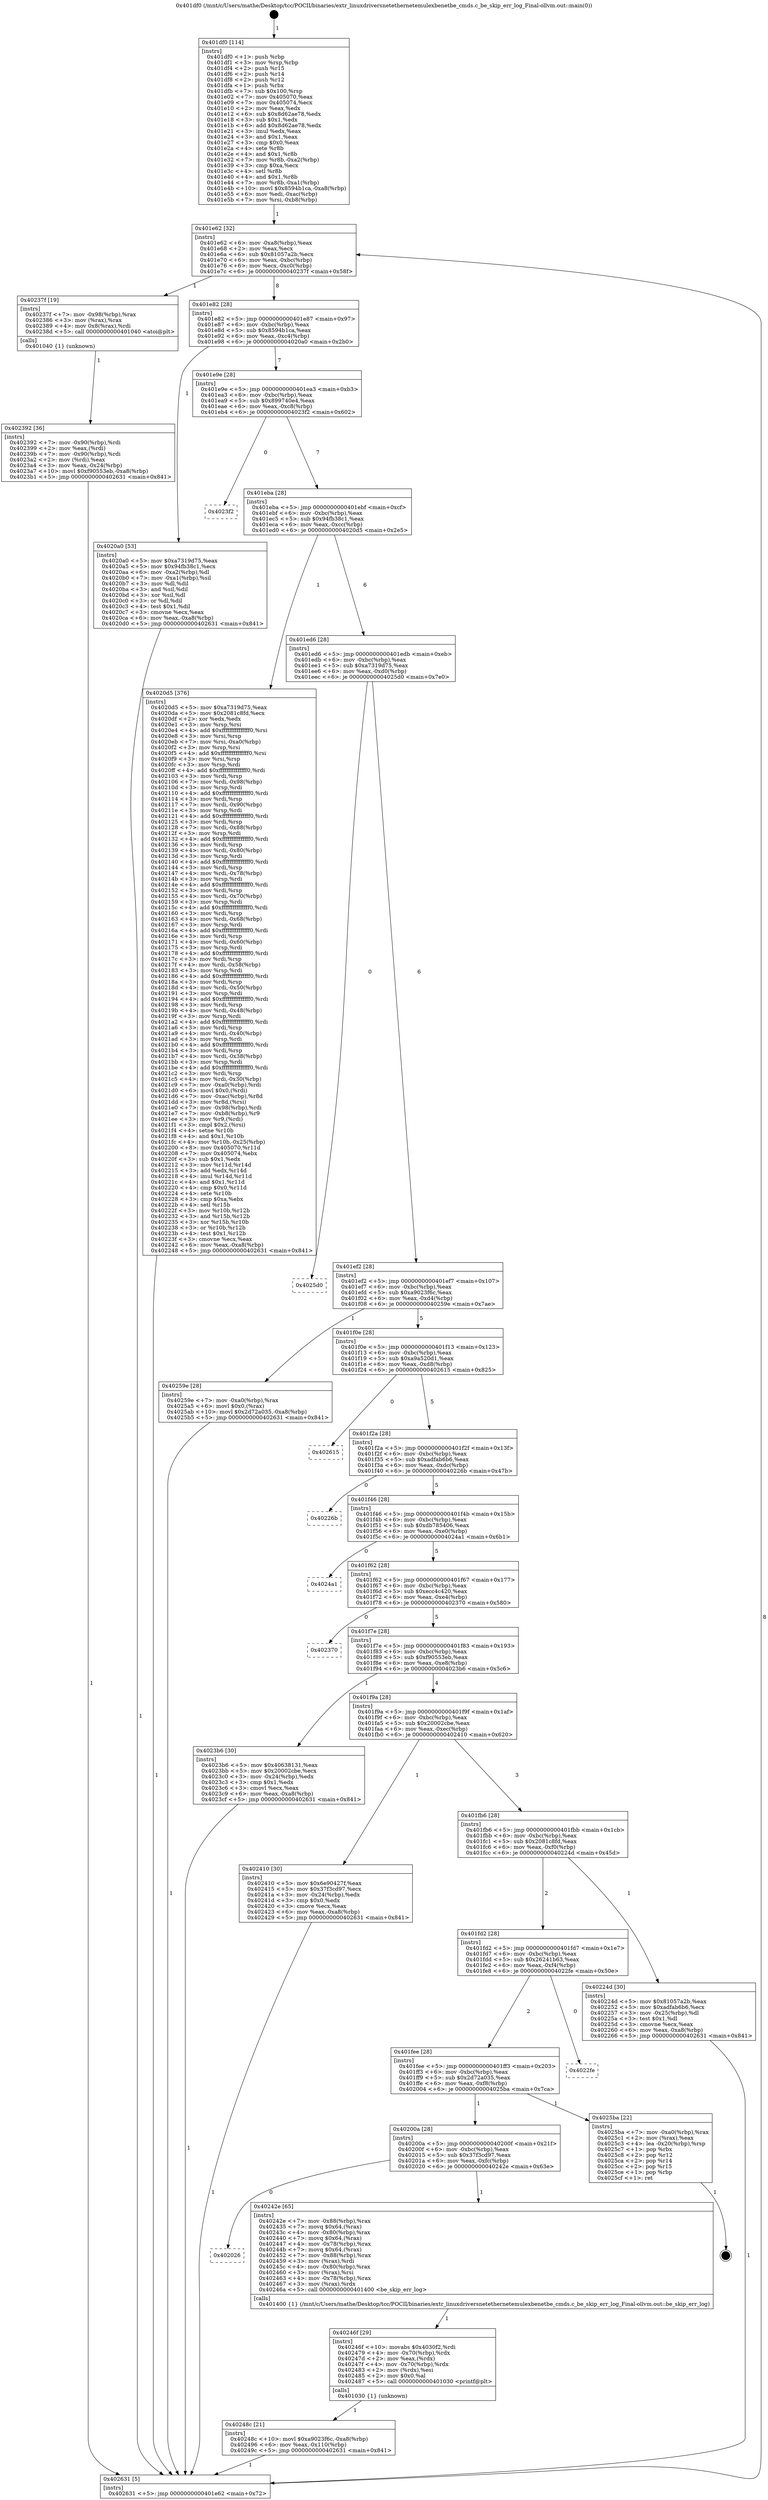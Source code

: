 digraph "0x401df0" {
  label = "0x401df0 (/mnt/c/Users/mathe/Desktop/tcc/POCII/binaries/extr_linuxdriversnetethernetemulexbenetbe_cmds.c_be_skip_err_log_Final-ollvm.out::main(0))"
  labelloc = "t"
  node[shape=record]

  Entry [label="",width=0.3,height=0.3,shape=circle,fillcolor=black,style=filled]
  "0x401e62" [label="{
     0x401e62 [32]\l
     | [instrs]\l
     &nbsp;&nbsp;0x401e62 \<+6\>: mov -0xa8(%rbp),%eax\l
     &nbsp;&nbsp;0x401e68 \<+2\>: mov %eax,%ecx\l
     &nbsp;&nbsp;0x401e6a \<+6\>: sub $0x81057a2b,%ecx\l
     &nbsp;&nbsp;0x401e70 \<+6\>: mov %eax,-0xbc(%rbp)\l
     &nbsp;&nbsp;0x401e76 \<+6\>: mov %ecx,-0xc0(%rbp)\l
     &nbsp;&nbsp;0x401e7c \<+6\>: je 000000000040237f \<main+0x58f\>\l
  }"]
  "0x40237f" [label="{
     0x40237f [19]\l
     | [instrs]\l
     &nbsp;&nbsp;0x40237f \<+7\>: mov -0x98(%rbp),%rax\l
     &nbsp;&nbsp;0x402386 \<+3\>: mov (%rax),%rax\l
     &nbsp;&nbsp;0x402389 \<+4\>: mov 0x8(%rax),%rdi\l
     &nbsp;&nbsp;0x40238d \<+5\>: call 0000000000401040 \<atoi@plt\>\l
     | [calls]\l
     &nbsp;&nbsp;0x401040 \{1\} (unknown)\l
  }"]
  "0x401e82" [label="{
     0x401e82 [28]\l
     | [instrs]\l
     &nbsp;&nbsp;0x401e82 \<+5\>: jmp 0000000000401e87 \<main+0x97\>\l
     &nbsp;&nbsp;0x401e87 \<+6\>: mov -0xbc(%rbp),%eax\l
     &nbsp;&nbsp;0x401e8d \<+5\>: sub $0x8594b1ca,%eax\l
     &nbsp;&nbsp;0x401e92 \<+6\>: mov %eax,-0xc4(%rbp)\l
     &nbsp;&nbsp;0x401e98 \<+6\>: je 00000000004020a0 \<main+0x2b0\>\l
  }"]
  Exit [label="",width=0.3,height=0.3,shape=circle,fillcolor=black,style=filled,peripheries=2]
  "0x4020a0" [label="{
     0x4020a0 [53]\l
     | [instrs]\l
     &nbsp;&nbsp;0x4020a0 \<+5\>: mov $0xa7319d75,%eax\l
     &nbsp;&nbsp;0x4020a5 \<+5\>: mov $0x94fb38c1,%ecx\l
     &nbsp;&nbsp;0x4020aa \<+6\>: mov -0xa2(%rbp),%dl\l
     &nbsp;&nbsp;0x4020b0 \<+7\>: mov -0xa1(%rbp),%sil\l
     &nbsp;&nbsp;0x4020b7 \<+3\>: mov %dl,%dil\l
     &nbsp;&nbsp;0x4020ba \<+3\>: and %sil,%dil\l
     &nbsp;&nbsp;0x4020bd \<+3\>: xor %sil,%dl\l
     &nbsp;&nbsp;0x4020c0 \<+3\>: or %dl,%dil\l
     &nbsp;&nbsp;0x4020c3 \<+4\>: test $0x1,%dil\l
     &nbsp;&nbsp;0x4020c7 \<+3\>: cmovne %ecx,%eax\l
     &nbsp;&nbsp;0x4020ca \<+6\>: mov %eax,-0xa8(%rbp)\l
     &nbsp;&nbsp;0x4020d0 \<+5\>: jmp 0000000000402631 \<main+0x841\>\l
  }"]
  "0x401e9e" [label="{
     0x401e9e [28]\l
     | [instrs]\l
     &nbsp;&nbsp;0x401e9e \<+5\>: jmp 0000000000401ea3 \<main+0xb3\>\l
     &nbsp;&nbsp;0x401ea3 \<+6\>: mov -0xbc(%rbp),%eax\l
     &nbsp;&nbsp;0x401ea9 \<+5\>: sub $0x899740e4,%eax\l
     &nbsp;&nbsp;0x401eae \<+6\>: mov %eax,-0xc8(%rbp)\l
     &nbsp;&nbsp;0x401eb4 \<+6\>: je 00000000004023f2 \<main+0x602\>\l
  }"]
  "0x402631" [label="{
     0x402631 [5]\l
     | [instrs]\l
     &nbsp;&nbsp;0x402631 \<+5\>: jmp 0000000000401e62 \<main+0x72\>\l
  }"]
  "0x401df0" [label="{
     0x401df0 [114]\l
     | [instrs]\l
     &nbsp;&nbsp;0x401df0 \<+1\>: push %rbp\l
     &nbsp;&nbsp;0x401df1 \<+3\>: mov %rsp,%rbp\l
     &nbsp;&nbsp;0x401df4 \<+2\>: push %r15\l
     &nbsp;&nbsp;0x401df6 \<+2\>: push %r14\l
     &nbsp;&nbsp;0x401df8 \<+2\>: push %r12\l
     &nbsp;&nbsp;0x401dfa \<+1\>: push %rbx\l
     &nbsp;&nbsp;0x401dfb \<+7\>: sub $0x100,%rsp\l
     &nbsp;&nbsp;0x401e02 \<+7\>: mov 0x405070,%eax\l
     &nbsp;&nbsp;0x401e09 \<+7\>: mov 0x405074,%ecx\l
     &nbsp;&nbsp;0x401e10 \<+2\>: mov %eax,%edx\l
     &nbsp;&nbsp;0x401e12 \<+6\>: sub $0x8d62ae78,%edx\l
     &nbsp;&nbsp;0x401e18 \<+3\>: sub $0x1,%edx\l
     &nbsp;&nbsp;0x401e1b \<+6\>: add $0x8d62ae78,%edx\l
     &nbsp;&nbsp;0x401e21 \<+3\>: imul %edx,%eax\l
     &nbsp;&nbsp;0x401e24 \<+3\>: and $0x1,%eax\l
     &nbsp;&nbsp;0x401e27 \<+3\>: cmp $0x0,%eax\l
     &nbsp;&nbsp;0x401e2a \<+4\>: sete %r8b\l
     &nbsp;&nbsp;0x401e2e \<+4\>: and $0x1,%r8b\l
     &nbsp;&nbsp;0x401e32 \<+7\>: mov %r8b,-0xa2(%rbp)\l
     &nbsp;&nbsp;0x401e39 \<+3\>: cmp $0xa,%ecx\l
     &nbsp;&nbsp;0x401e3c \<+4\>: setl %r8b\l
     &nbsp;&nbsp;0x401e40 \<+4\>: and $0x1,%r8b\l
     &nbsp;&nbsp;0x401e44 \<+7\>: mov %r8b,-0xa1(%rbp)\l
     &nbsp;&nbsp;0x401e4b \<+10\>: movl $0x8594b1ca,-0xa8(%rbp)\l
     &nbsp;&nbsp;0x401e55 \<+6\>: mov %edi,-0xac(%rbp)\l
     &nbsp;&nbsp;0x401e5b \<+7\>: mov %rsi,-0xb8(%rbp)\l
  }"]
  "0x40248c" [label="{
     0x40248c [21]\l
     | [instrs]\l
     &nbsp;&nbsp;0x40248c \<+10\>: movl $0xa9023f6c,-0xa8(%rbp)\l
     &nbsp;&nbsp;0x402496 \<+6\>: mov %eax,-0x110(%rbp)\l
     &nbsp;&nbsp;0x40249c \<+5\>: jmp 0000000000402631 \<main+0x841\>\l
  }"]
  "0x4023f2" [label="{
     0x4023f2\l
  }", style=dashed]
  "0x401eba" [label="{
     0x401eba [28]\l
     | [instrs]\l
     &nbsp;&nbsp;0x401eba \<+5\>: jmp 0000000000401ebf \<main+0xcf\>\l
     &nbsp;&nbsp;0x401ebf \<+6\>: mov -0xbc(%rbp),%eax\l
     &nbsp;&nbsp;0x401ec5 \<+5\>: sub $0x94fb38c1,%eax\l
     &nbsp;&nbsp;0x401eca \<+6\>: mov %eax,-0xcc(%rbp)\l
     &nbsp;&nbsp;0x401ed0 \<+6\>: je 00000000004020d5 \<main+0x2e5\>\l
  }"]
  "0x40246f" [label="{
     0x40246f [29]\l
     | [instrs]\l
     &nbsp;&nbsp;0x40246f \<+10\>: movabs $0x4030f2,%rdi\l
     &nbsp;&nbsp;0x402479 \<+4\>: mov -0x70(%rbp),%rdx\l
     &nbsp;&nbsp;0x40247d \<+2\>: mov %eax,(%rdx)\l
     &nbsp;&nbsp;0x40247f \<+4\>: mov -0x70(%rbp),%rdx\l
     &nbsp;&nbsp;0x402483 \<+2\>: mov (%rdx),%esi\l
     &nbsp;&nbsp;0x402485 \<+2\>: mov $0x0,%al\l
     &nbsp;&nbsp;0x402487 \<+5\>: call 0000000000401030 \<printf@plt\>\l
     | [calls]\l
     &nbsp;&nbsp;0x401030 \{1\} (unknown)\l
  }"]
  "0x4020d5" [label="{
     0x4020d5 [376]\l
     | [instrs]\l
     &nbsp;&nbsp;0x4020d5 \<+5\>: mov $0xa7319d75,%eax\l
     &nbsp;&nbsp;0x4020da \<+5\>: mov $0x2081c8fd,%ecx\l
     &nbsp;&nbsp;0x4020df \<+2\>: xor %edx,%edx\l
     &nbsp;&nbsp;0x4020e1 \<+3\>: mov %rsp,%rsi\l
     &nbsp;&nbsp;0x4020e4 \<+4\>: add $0xfffffffffffffff0,%rsi\l
     &nbsp;&nbsp;0x4020e8 \<+3\>: mov %rsi,%rsp\l
     &nbsp;&nbsp;0x4020eb \<+7\>: mov %rsi,-0xa0(%rbp)\l
     &nbsp;&nbsp;0x4020f2 \<+3\>: mov %rsp,%rsi\l
     &nbsp;&nbsp;0x4020f5 \<+4\>: add $0xfffffffffffffff0,%rsi\l
     &nbsp;&nbsp;0x4020f9 \<+3\>: mov %rsi,%rsp\l
     &nbsp;&nbsp;0x4020fc \<+3\>: mov %rsp,%rdi\l
     &nbsp;&nbsp;0x4020ff \<+4\>: add $0xfffffffffffffff0,%rdi\l
     &nbsp;&nbsp;0x402103 \<+3\>: mov %rdi,%rsp\l
     &nbsp;&nbsp;0x402106 \<+7\>: mov %rdi,-0x98(%rbp)\l
     &nbsp;&nbsp;0x40210d \<+3\>: mov %rsp,%rdi\l
     &nbsp;&nbsp;0x402110 \<+4\>: add $0xfffffffffffffff0,%rdi\l
     &nbsp;&nbsp;0x402114 \<+3\>: mov %rdi,%rsp\l
     &nbsp;&nbsp;0x402117 \<+7\>: mov %rdi,-0x90(%rbp)\l
     &nbsp;&nbsp;0x40211e \<+3\>: mov %rsp,%rdi\l
     &nbsp;&nbsp;0x402121 \<+4\>: add $0xfffffffffffffff0,%rdi\l
     &nbsp;&nbsp;0x402125 \<+3\>: mov %rdi,%rsp\l
     &nbsp;&nbsp;0x402128 \<+7\>: mov %rdi,-0x88(%rbp)\l
     &nbsp;&nbsp;0x40212f \<+3\>: mov %rsp,%rdi\l
     &nbsp;&nbsp;0x402132 \<+4\>: add $0xfffffffffffffff0,%rdi\l
     &nbsp;&nbsp;0x402136 \<+3\>: mov %rdi,%rsp\l
     &nbsp;&nbsp;0x402139 \<+4\>: mov %rdi,-0x80(%rbp)\l
     &nbsp;&nbsp;0x40213d \<+3\>: mov %rsp,%rdi\l
     &nbsp;&nbsp;0x402140 \<+4\>: add $0xfffffffffffffff0,%rdi\l
     &nbsp;&nbsp;0x402144 \<+3\>: mov %rdi,%rsp\l
     &nbsp;&nbsp;0x402147 \<+4\>: mov %rdi,-0x78(%rbp)\l
     &nbsp;&nbsp;0x40214b \<+3\>: mov %rsp,%rdi\l
     &nbsp;&nbsp;0x40214e \<+4\>: add $0xfffffffffffffff0,%rdi\l
     &nbsp;&nbsp;0x402152 \<+3\>: mov %rdi,%rsp\l
     &nbsp;&nbsp;0x402155 \<+4\>: mov %rdi,-0x70(%rbp)\l
     &nbsp;&nbsp;0x402159 \<+3\>: mov %rsp,%rdi\l
     &nbsp;&nbsp;0x40215c \<+4\>: add $0xfffffffffffffff0,%rdi\l
     &nbsp;&nbsp;0x402160 \<+3\>: mov %rdi,%rsp\l
     &nbsp;&nbsp;0x402163 \<+4\>: mov %rdi,-0x68(%rbp)\l
     &nbsp;&nbsp;0x402167 \<+3\>: mov %rsp,%rdi\l
     &nbsp;&nbsp;0x40216a \<+4\>: add $0xfffffffffffffff0,%rdi\l
     &nbsp;&nbsp;0x40216e \<+3\>: mov %rdi,%rsp\l
     &nbsp;&nbsp;0x402171 \<+4\>: mov %rdi,-0x60(%rbp)\l
     &nbsp;&nbsp;0x402175 \<+3\>: mov %rsp,%rdi\l
     &nbsp;&nbsp;0x402178 \<+4\>: add $0xfffffffffffffff0,%rdi\l
     &nbsp;&nbsp;0x40217c \<+3\>: mov %rdi,%rsp\l
     &nbsp;&nbsp;0x40217f \<+4\>: mov %rdi,-0x58(%rbp)\l
     &nbsp;&nbsp;0x402183 \<+3\>: mov %rsp,%rdi\l
     &nbsp;&nbsp;0x402186 \<+4\>: add $0xfffffffffffffff0,%rdi\l
     &nbsp;&nbsp;0x40218a \<+3\>: mov %rdi,%rsp\l
     &nbsp;&nbsp;0x40218d \<+4\>: mov %rdi,-0x50(%rbp)\l
     &nbsp;&nbsp;0x402191 \<+3\>: mov %rsp,%rdi\l
     &nbsp;&nbsp;0x402194 \<+4\>: add $0xfffffffffffffff0,%rdi\l
     &nbsp;&nbsp;0x402198 \<+3\>: mov %rdi,%rsp\l
     &nbsp;&nbsp;0x40219b \<+4\>: mov %rdi,-0x48(%rbp)\l
     &nbsp;&nbsp;0x40219f \<+3\>: mov %rsp,%rdi\l
     &nbsp;&nbsp;0x4021a2 \<+4\>: add $0xfffffffffffffff0,%rdi\l
     &nbsp;&nbsp;0x4021a6 \<+3\>: mov %rdi,%rsp\l
     &nbsp;&nbsp;0x4021a9 \<+4\>: mov %rdi,-0x40(%rbp)\l
     &nbsp;&nbsp;0x4021ad \<+3\>: mov %rsp,%rdi\l
     &nbsp;&nbsp;0x4021b0 \<+4\>: add $0xfffffffffffffff0,%rdi\l
     &nbsp;&nbsp;0x4021b4 \<+3\>: mov %rdi,%rsp\l
     &nbsp;&nbsp;0x4021b7 \<+4\>: mov %rdi,-0x38(%rbp)\l
     &nbsp;&nbsp;0x4021bb \<+3\>: mov %rsp,%rdi\l
     &nbsp;&nbsp;0x4021be \<+4\>: add $0xfffffffffffffff0,%rdi\l
     &nbsp;&nbsp;0x4021c2 \<+3\>: mov %rdi,%rsp\l
     &nbsp;&nbsp;0x4021c5 \<+4\>: mov %rdi,-0x30(%rbp)\l
     &nbsp;&nbsp;0x4021c9 \<+7\>: mov -0xa0(%rbp),%rdi\l
     &nbsp;&nbsp;0x4021d0 \<+6\>: movl $0x0,(%rdi)\l
     &nbsp;&nbsp;0x4021d6 \<+7\>: mov -0xac(%rbp),%r8d\l
     &nbsp;&nbsp;0x4021dd \<+3\>: mov %r8d,(%rsi)\l
     &nbsp;&nbsp;0x4021e0 \<+7\>: mov -0x98(%rbp),%rdi\l
     &nbsp;&nbsp;0x4021e7 \<+7\>: mov -0xb8(%rbp),%r9\l
     &nbsp;&nbsp;0x4021ee \<+3\>: mov %r9,(%rdi)\l
     &nbsp;&nbsp;0x4021f1 \<+3\>: cmpl $0x2,(%rsi)\l
     &nbsp;&nbsp;0x4021f4 \<+4\>: setne %r10b\l
     &nbsp;&nbsp;0x4021f8 \<+4\>: and $0x1,%r10b\l
     &nbsp;&nbsp;0x4021fc \<+4\>: mov %r10b,-0x25(%rbp)\l
     &nbsp;&nbsp;0x402200 \<+8\>: mov 0x405070,%r11d\l
     &nbsp;&nbsp;0x402208 \<+7\>: mov 0x405074,%ebx\l
     &nbsp;&nbsp;0x40220f \<+3\>: sub $0x1,%edx\l
     &nbsp;&nbsp;0x402212 \<+3\>: mov %r11d,%r14d\l
     &nbsp;&nbsp;0x402215 \<+3\>: add %edx,%r14d\l
     &nbsp;&nbsp;0x402218 \<+4\>: imul %r14d,%r11d\l
     &nbsp;&nbsp;0x40221c \<+4\>: and $0x1,%r11d\l
     &nbsp;&nbsp;0x402220 \<+4\>: cmp $0x0,%r11d\l
     &nbsp;&nbsp;0x402224 \<+4\>: sete %r10b\l
     &nbsp;&nbsp;0x402228 \<+3\>: cmp $0xa,%ebx\l
     &nbsp;&nbsp;0x40222b \<+4\>: setl %r15b\l
     &nbsp;&nbsp;0x40222f \<+3\>: mov %r10b,%r12b\l
     &nbsp;&nbsp;0x402232 \<+3\>: and %r15b,%r12b\l
     &nbsp;&nbsp;0x402235 \<+3\>: xor %r15b,%r10b\l
     &nbsp;&nbsp;0x402238 \<+3\>: or %r10b,%r12b\l
     &nbsp;&nbsp;0x40223b \<+4\>: test $0x1,%r12b\l
     &nbsp;&nbsp;0x40223f \<+3\>: cmovne %ecx,%eax\l
     &nbsp;&nbsp;0x402242 \<+6\>: mov %eax,-0xa8(%rbp)\l
     &nbsp;&nbsp;0x402248 \<+5\>: jmp 0000000000402631 \<main+0x841\>\l
  }"]
  "0x401ed6" [label="{
     0x401ed6 [28]\l
     | [instrs]\l
     &nbsp;&nbsp;0x401ed6 \<+5\>: jmp 0000000000401edb \<main+0xeb\>\l
     &nbsp;&nbsp;0x401edb \<+6\>: mov -0xbc(%rbp),%eax\l
     &nbsp;&nbsp;0x401ee1 \<+5\>: sub $0xa7319d75,%eax\l
     &nbsp;&nbsp;0x401ee6 \<+6\>: mov %eax,-0xd0(%rbp)\l
     &nbsp;&nbsp;0x401eec \<+6\>: je 00000000004025d0 \<main+0x7e0\>\l
  }"]
  "0x402026" [label="{
     0x402026\l
  }", style=dashed]
  "0x40242e" [label="{
     0x40242e [65]\l
     | [instrs]\l
     &nbsp;&nbsp;0x40242e \<+7\>: mov -0x88(%rbp),%rax\l
     &nbsp;&nbsp;0x402435 \<+7\>: movq $0x64,(%rax)\l
     &nbsp;&nbsp;0x40243c \<+4\>: mov -0x80(%rbp),%rax\l
     &nbsp;&nbsp;0x402440 \<+7\>: movq $0x64,(%rax)\l
     &nbsp;&nbsp;0x402447 \<+4\>: mov -0x78(%rbp),%rax\l
     &nbsp;&nbsp;0x40244b \<+7\>: movq $0x64,(%rax)\l
     &nbsp;&nbsp;0x402452 \<+7\>: mov -0x88(%rbp),%rax\l
     &nbsp;&nbsp;0x402459 \<+3\>: mov (%rax),%rdi\l
     &nbsp;&nbsp;0x40245c \<+4\>: mov -0x80(%rbp),%rax\l
     &nbsp;&nbsp;0x402460 \<+3\>: mov (%rax),%rsi\l
     &nbsp;&nbsp;0x402463 \<+4\>: mov -0x78(%rbp),%rax\l
     &nbsp;&nbsp;0x402467 \<+3\>: mov (%rax),%rdx\l
     &nbsp;&nbsp;0x40246a \<+5\>: call 0000000000401400 \<be_skip_err_log\>\l
     | [calls]\l
     &nbsp;&nbsp;0x401400 \{1\} (/mnt/c/Users/mathe/Desktop/tcc/POCII/binaries/extr_linuxdriversnetethernetemulexbenetbe_cmds.c_be_skip_err_log_Final-ollvm.out::be_skip_err_log)\l
  }"]
  "0x4025d0" [label="{
     0x4025d0\l
  }", style=dashed]
  "0x401ef2" [label="{
     0x401ef2 [28]\l
     | [instrs]\l
     &nbsp;&nbsp;0x401ef2 \<+5\>: jmp 0000000000401ef7 \<main+0x107\>\l
     &nbsp;&nbsp;0x401ef7 \<+6\>: mov -0xbc(%rbp),%eax\l
     &nbsp;&nbsp;0x401efd \<+5\>: sub $0xa9023f6c,%eax\l
     &nbsp;&nbsp;0x401f02 \<+6\>: mov %eax,-0xd4(%rbp)\l
     &nbsp;&nbsp;0x401f08 \<+6\>: je 000000000040259e \<main+0x7ae\>\l
  }"]
  "0x40200a" [label="{
     0x40200a [28]\l
     | [instrs]\l
     &nbsp;&nbsp;0x40200a \<+5\>: jmp 000000000040200f \<main+0x21f\>\l
     &nbsp;&nbsp;0x40200f \<+6\>: mov -0xbc(%rbp),%eax\l
     &nbsp;&nbsp;0x402015 \<+5\>: sub $0x37f3cd97,%eax\l
     &nbsp;&nbsp;0x40201a \<+6\>: mov %eax,-0xfc(%rbp)\l
     &nbsp;&nbsp;0x402020 \<+6\>: je 000000000040242e \<main+0x63e\>\l
  }"]
  "0x40259e" [label="{
     0x40259e [28]\l
     | [instrs]\l
     &nbsp;&nbsp;0x40259e \<+7\>: mov -0xa0(%rbp),%rax\l
     &nbsp;&nbsp;0x4025a5 \<+6\>: movl $0x0,(%rax)\l
     &nbsp;&nbsp;0x4025ab \<+10\>: movl $0x2d72a035,-0xa8(%rbp)\l
     &nbsp;&nbsp;0x4025b5 \<+5\>: jmp 0000000000402631 \<main+0x841\>\l
  }"]
  "0x401f0e" [label="{
     0x401f0e [28]\l
     | [instrs]\l
     &nbsp;&nbsp;0x401f0e \<+5\>: jmp 0000000000401f13 \<main+0x123\>\l
     &nbsp;&nbsp;0x401f13 \<+6\>: mov -0xbc(%rbp),%eax\l
     &nbsp;&nbsp;0x401f19 \<+5\>: sub $0xa9a520d1,%eax\l
     &nbsp;&nbsp;0x401f1e \<+6\>: mov %eax,-0xd8(%rbp)\l
     &nbsp;&nbsp;0x401f24 \<+6\>: je 0000000000402615 \<main+0x825\>\l
  }"]
  "0x4025ba" [label="{
     0x4025ba [22]\l
     | [instrs]\l
     &nbsp;&nbsp;0x4025ba \<+7\>: mov -0xa0(%rbp),%rax\l
     &nbsp;&nbsp;0x4025c1 \<+2\>: mov (%rax),%eax\l
     &nbsp;&nbsp;0x4025c3 \<+4\>: lea -0x20(%rbp),%rsp\l
     &nbsp;&nbsp;0x4025c7 \<+1\>: pop %rbx\l
     &nbsp;&nbsp;0x4025c8 \<+2\>: pop %r12\l
     &nbsp;&nbsp;0x4025ca \<+2\>: pop %r14\l
     &nbsp;&nbsp;0x4025cc \<+2\>: pop %r15\l
     &nbsp;&nbsp;0x4025ce \<+1\>: pop %rbp\l
     &nbsp;&nbsp;0x4025cf \<+1\>: ret\l
  }"]
  "0x402615" [label="{
     0x402615\l
  }", style=dashed]
  "0x401f2a" [label="{
     0x401f2a [28]\l
     | [instrs]\l
     &nbsp;&nbsp;0x401f2a \<+5\>: jmp 0000000000401f2f \<main+0x13f\>\l
     &nbsp;&nbsp;0x401f2f \<+6\>: mov -0xbc(%rbp),%eax\l
     &nbsp;&nbsp;0x401f35 \<+5\>: sub $0xadfab6b6,%eax\l
     &nbsp;&nbsp;0x401f3a \<+6\>: mov %eax,-0xdc(%rbp)\l
     &nbsp;&nbsp;0x401f40 \<+6\>: je 000000000040226b \<main+0x47b\>\l
  }"]
  "0x401fee" [label="{
     0x401fee [28]\l
     | [instrs]\l
     &nbsp;&nbsp;0x401fee \<+5\>: jmp 0000000000401ff3 \<main+0x203\>\l
     &nbsp;&nbsp;0x401ff3 \<+6\>: mov -0xbc(%rbp),%eax\l
     &nbsp;&nbsp;0x401ff9 \<+5\>: sub $0x2d72a035,%eax\l
     &nbsp;&nbsp;0x401ffe \<+6\>: mov %eax,-0xf8(%rbp)\l
     &nbsp;&nbsp;0x402004 \<+6\>: je 00000000004025ba \<main+0x7ca\>\l
  }"]
  "0x40226b" [label="{
     0x40226b\l
  }", style=dashed]
  "0x401f46" [label="{
     0x401f46 [28]\l
     | [instrs]\l
     &nbsp;&nbsp;0x401f46 \<+5\>: jmp 0000000000401f4b \<main+0x15b\>\l
     &nbsp;&nbsp;0x401f4b \<+6\>: mov -0xbc(%rbp),%eax\l
     &nbsp;&nbsp;0x401f51 \<+5\>: sub $0xdb785406,%eax\l
     &nbsp;&nbsp;0x401f56 \<+6\>: mov %eax,-0xe0(%rbp)\l
     &nbsp;&nbsp;0x401f5c \<+6\>: je 00000000004024a1 \<main+0x6b1\>\l
  }"]
  "0x4022fe" [label="{
     0x4022fe\l
  }", style=dashed]
  "0x4024a1" [label="{
     0x4024a1\l
  }", style=dashed]
  "0x401f62" [label="{
     0x401f62 [28]\l
     | [instrs]\l
     &nbsp;&nbsp;0x401f62 \<+5\>: jmp 0000000000401f67 \<main+0x177\>\l
     &nbsp;&nbsp;0x401f67 \<+6\>: mov -0xbc(%rbp),%eax\l
     &nbsp;&nbsp;0x401f6d \<+5\>: sub $0xecc4c420,%eax\l
     &nbsp;&nbsp;0x401f72 \<+6\>: mov %eax,-0xe4(%rbp)\l
     &nbsp;&nbsp;0x401f78 \<+6\>: je 0000000000402370 \<main+0x580\>\l
  }"]
  "0x402392" [label="{
     0x402392 [36]\l
     | [instrs]\l
     &nbsp;&nbsp;0x402392 \<+7\>: mov -0x90(%rbp),%rdi\l
     &nbsp;&nbsp;0x402399 \<+2\>: mov %eax,(%rdi)\l
     &nbsp;&nbsp;0x40239b \<+7\>: mov -0x90(%rbp),%rdi\l
     &nbsp;&nbsp;0x4023a2 \<+2\>: mov (%rdi),%eax\l
     &nbsp;&nbsp;0x4023a4 \<+3\>: mov %eax,-0x24(%rbp)\l
     &nbsp;&nbsp;0x4023a7 \<+10\>: movl $0xf90553eb,-0xa8(%rbp)\l
     &nbsp;&nbsp;0x4023b1 \<+5\>: jmp 0000000000402631 \<main+0x841\>\l
  }"]
  "0x402370" [label="{
     0x402370\l
  }", style=dashed]
  "0x401f7e" [label="{
     0x401f7e [28]\l
     | [instrs]\l
     &nbsp;&nbsp;0x401f7e \<+5\>: jmp 0000000000401f83 \<main+0x193\>\l
     &nbsp;&nbsp;0x401f83 \<+6\>: mov -0xbc(%rbp),%eax\l
     &nbsp;&nbsp;0x401f89 \<+5\>: sub $0xf90553eb,%eax\l
     &nbsp;&nbsp;0x401f8e \<+6\>: mov %eax,-0xe8(%rbp)\l
     &nbsp;&nbsp;0x401f94 \<+6\>: je 00000000004023b6 \<main+0x5c6\>\l
  }"]
  "0x401fd2" [label="{
     0x401fd2 [28]\l
     | [instrs]\l
     &nbsp;&nbsp;0x401fd2 \<+5\>: jmp 0000000000401fd7 \<main+0x1e7\>\l
     &nbsp;&nbsp;0x401fd7 \<+6\>: mov -0xbc(%rbp),%eax\l
     &nbsp;&nbsp;0x401fdd \<+5\>: sub $0x26241b63,%eax\l
     &nbsp;&nbsp;0x401fe2 \<+6\>: mov %eax,-0xf4(%rbp)\l
     &nbsp;&nbsp;0x401fe8 \<+6\>: je 00000000004022fe \<main+0x50e\>\l
  }"]
  "0x4023b6" [label="{
     0x4023b6 [30]\l
     | [instrs]\l
     &nbsp;&nbsp;0x4023b6 \<+5\>: mov $0x40638131,%eax\l
     &nbsp;&nbsp;0x4023bb \<+5\>: mov $0x20002cbe,%ecx\l
     &nbsp;&nbsp;0x4023c0 \<+3\>: mov -0x24(%rbp),%edx\l
     &nbsp;&nbsp;0x4023c3 \<+3\>: cmp $0x1,%edx\l
     &nbsp;&nbsp;0x4023c6 \<+3\>: cmovl %ecx,%eax\l
     &nbsp;&nbsp;0x4023c9 \<+6\>: mov %eax,-0xa8(%rbp)\l
     &nbsp;&nbsp;0x4023cf \<+5\>: jmp 0000000000402631 \<main+0x841\>\l
  }"]
  "0x401f9a" [label="{
     0x401f9a [28]\l
     | [instrs]\l
     &nbsp;&nbsp;0x401f9a \<+5\>: jmp 0000000000401f9f \<main+0x1af\>\l
     &nbsp;&nbsp;0x401f9f \<+6\>: mov -0xbc(%rbp),%eax\l
     &nbsp;&nbsp;0x401fa5 \<+5\>: sub $0x20002cbe,%eax\l
     &nbsp;&nbsp;0x401faa \<+6\>: mov %eax,-0xec(%rbp)\l
     &nbsp;&nbsp;0x401fb0 \<+6\>: je 0000000000402410 \<main+0x620\>\l
  }"]
  "0x40224d" [label="{
     0x40224d [30]\l
     | [instrs]\l
     &nbsp;&nbsp;0x40224d \<+5\>: mov $0x81057a2b,%eax\l
     &nbsp;&nbsp;0x402252 \<+5\>: mov $0xadfab6b6,%ecx\l
     &nbsp;&nbsp;0x402257 \<+3\>: mov -0x25(%rbp),%dl\l
     &nbsp;&nbsp;0x40225a \<+3\>: test $0x1,%dl\l
     &nbsp;&nbsp;0x40225d \<+3\>: cmovne %ecx,%eax\l
     &nbsp;&nbsp;0x402260 \<+6\>: mov %eax,-0xa8(%rbp)\l
     &nbsp;&nbsp;0x402266 \<+5\>: jmp 0000000000402631 \<main+0x841\>\l
  }"]
  "0x402410" [label="{
     0x402410 [30]\l
     | [instrs]\l
     &nbsp;&nbsp;0x402410 \<+5\>: mov $0x6e90427f,%eax\l
     &nbsp;&nbsp;0x402415 \<+5\>: mov $0x37f3cd97,%ecx\l
     &nbsp;&nbsp;0x40241a \<+3\>: mov -0x24(%rbp),%edx\l
     &nbsp;&nbsp;0x40241d \<+3\>: cmp $0x0,%edx\l
     &nbsp;&nbsp;0x402420 \<+3\>: cmove %ecx,%eax\l
     &nbsp;&nbsp;0x402423 \<+6\>: mov %eax,-0xa8(%rbp)\l
     &nbsp;&nbsp;0x402429 \<+5\>: jmp 0000000000402631 \<main+0x841\>\l
  }"]
  "0x401fb6" [label="{
     0x401fb6 [28]\l
     | [instrs]\l
     &nbsp;&nbsp;0x401fb6 \<+5\>: jmp 0000000000401fbb \<main+0x1cb\>\l
     &nbsp;&nbsp;0x401fbb \<+6\>: mov -0xbc(%rbp),%eax\l
     &nbsp;&nbsp;0x401fc1 \<+5\>: sub $0x2081c8fd,%eax\l
     &nbsp;&nbsp;0x401fc6 \<+6\>: mov %eax,-0xf0(%rbp)\l
     &nbsp;&nbsp;0x401fcc \<+6\>: je 000000000040224d \<main+0x45d\>\l
  }"]
  Entry -> "0x401df0" [label=" 1"]
  "0x401e62" -> "0x40237f" [label=" 1"]
  "0x401e62" -> "0x401e82" [label=" 8"]
  "0x4025ba" -> Exit [label=" 1"]
  "0x401e82" -> "0x4020a0" [label=" 1"]
  "0x401e82" -> "0x401e9e" [label=" 7"]
  "0x4020a0" -> "0x402631" [label=" 1"]
  "0x401df0" -> "0x401e62" [label=" 1"]
  "0x402631" -> "0x401e62" [label=" 8"]
  "0x40259e" -> "0x402631" [label=" 1"]
  "0x401e9e" -> "0x4023f2" [label=" 0"]
  "0x401e9e" -> "0x401eba" [label=" 7"]
  "0x40248c" -> "0x402631" [label=" 1"]
  "0x401eba" -> "0x4020d5" [label=" 1"]
  "0x401eba" -> "0x401ed6" [label=" 6"]
  "0x40246f" -> "0x40248c" [label=" 1"]
  "0x4020d5" -> "0x402631" [label=" 1"]
  "0x40242e" -> "0x40246f" [label=" 1"]
  "0x401ed6" -> "0x4025d0" [label=" 0"]
  "0x401ed6" -> "0x401ef2" [label=" 6"]
  "0x40200a" -> "0x402026" [label=" 0"]
  "0x401ef2" -> "0x40259e" [label=" 1"]
  "0x401ef2" -> "0x401f0e" [label=" 5"]
  "0x40200a" -> "0x40242e" [label=" 1"]
  "0x401f0e" -> "0x402615" [label=" 0"]
  "0x401f0e" -> "0x401f2a" [label=" 5"]
  "0x401fee" -> "0x40200a" [label=" 1"]
  "0x401f2a" -> "0x40226b" [label=" 0"]
  "0x401f2a" -> "0x401f46" [label=" 5"]
  "0x401fee" -> "0x4025ba" [label=" 1"]
  "0x401f46" -> "0x4024a1" [label=" 0"]
  "0x401f46" -> "0x401f62" [label=" 5"]
  "0x401fd2" -> "0x401fee" [label=" 2"]
  "0x401f62" -> "0x402370" [label=" 0"]
  "0x401f62" -> "0x401f7e" [label=" 5"]
  "0x401fd2" -> "0x4022fe" [label=" 0"]
  "0x401f7e" -> "0x4023b6" [label=" 1"]
  "0x401f7e" -> "0x401f9a" [label=" 4"]
  "0x402410" -> "0x402631" [label=" 1"]
  "0x401f9a" -> "0x402410" [label=" 1"]
  "0x401f9a" -> "0x401fb6" [label=" 3"]
  "0x4023b6" -> "0x402631" [label=" 1"]
  "0x401fb6" -> "0x40224d" [label=" 1"]
  "0x401fb6" -> "0x401fd2" [label=" 2"]
  "0x40224d" -> "0x402631" [label=" 1"]
  "0x40237f" -> "0x402392" [label=" 1"]
  "0x402392" -> "0x402631" [label=" 1"]
}
